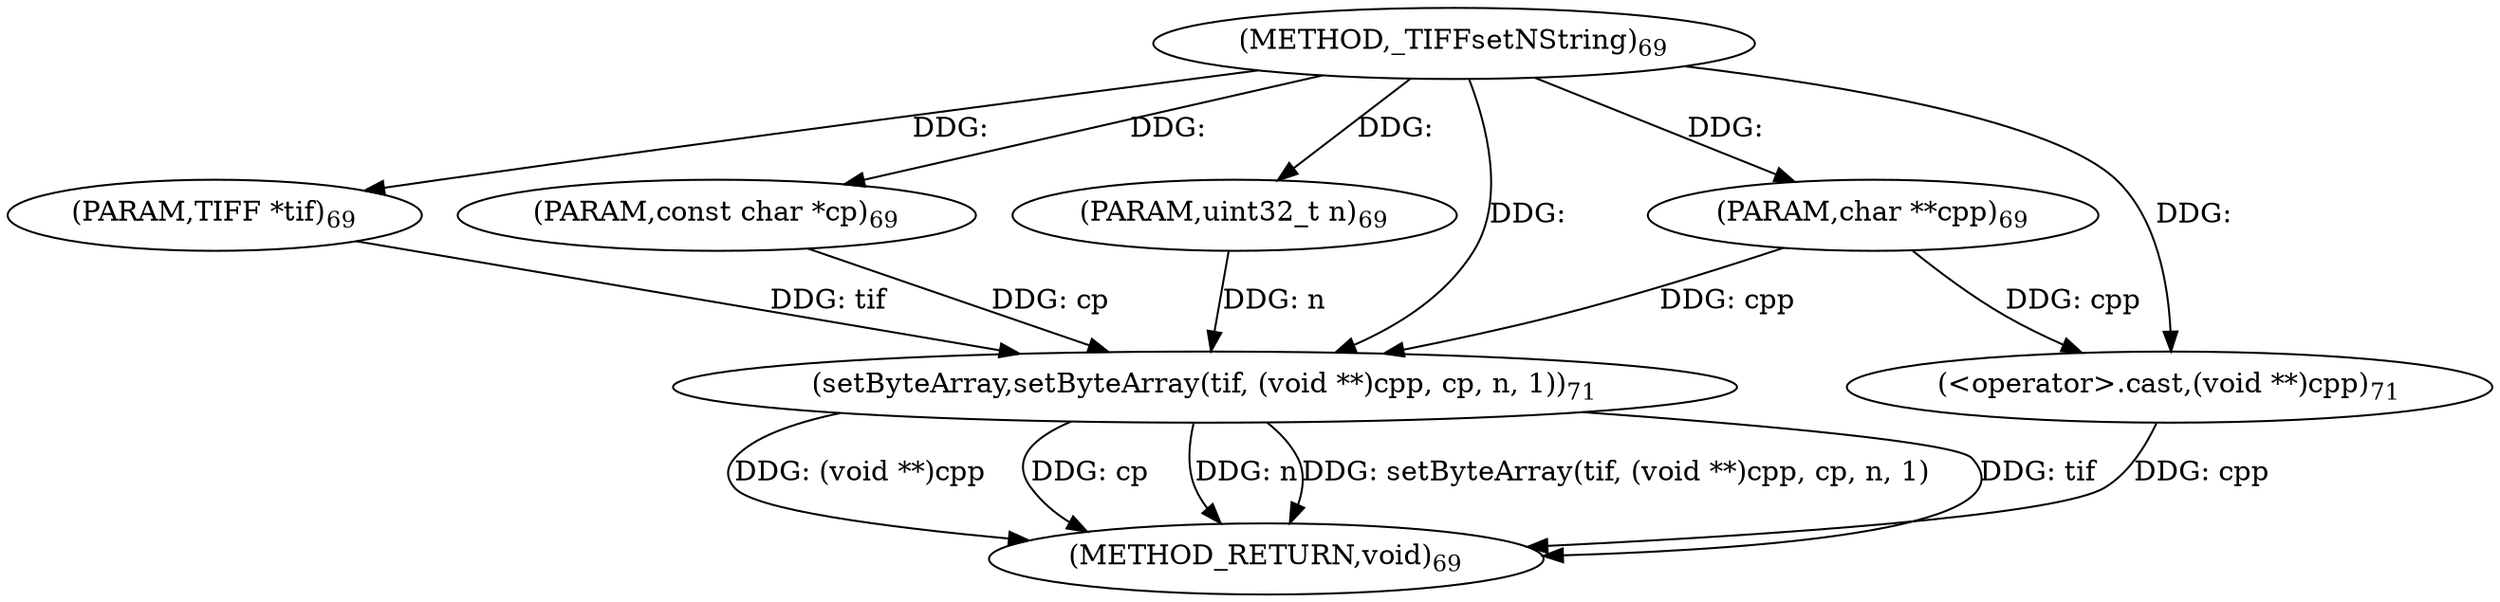 digraph "_TIFFsetNString" {  
"39731" [label = <(METHOD,_TIFFsetNString)<SUB>69</SUB>> ]
"39745" [label = <(METHOD_RETURN,void)<SUB>69</SUB>> ]
"39732" [label = <(PARAM,TIFF *tif)<SUB>69</SUB>> ]
"39733" [label = <(PARAM,char **cpp)<SUB>69</SUB>> ]
"39734" [label = <(PARAM,const char *cp)<SUB>69</SUB>> ]
"39735" [label = <(PARAM,uint32_t n)<SUB>69</SUB>> ]
"39737" [label = <(setByteArray,setByteArray(tif, (void **)cpp, cp, n, 1))<SUB>71</SUB>> ]
"39739" [label = <(&lt;operator&gt;.cast,(void **)cpp)<SUB>71</SUB>> ]
  "39737" -> "39745"  [ label = "DDG: tif"] 
  "39739" -> "39745"  [ label = "DDG: cpp"] 
  "39737" -> "39745"  [ label = "DDG: (void **)cpp"] 
  "39737" -> "39745"  [ label = "DDG: cp"] 
  "39737" -> "39745"  [ label = "DDG: n"] 
  "39737" -> "39745"  [ label = "DDG: setByteArray(tif, (void **)cpp, cp, n, 1)"] 
  "39731" -> "39732"  [ label = "DDG: "] 
  "39731" -> "39733"  [ label = "DDG: "] 
  "39731" -> "39734"  [ label = "DDG: "] 
  "39731" -> "39735"  [ label = "DDG: "] 
  "39732" -> "39737"  [ label = "DDG: tif"] 
  "39731" -> "39737"  [ label = "DDG: "] 
  "39733" -> "39737"  [ label = "DDG: cpp"] 
  "39734" -> "39737"  [ label = "DDG: cp"] 
  "39735" -> "39737"  [ label = "DDG: n"] 
  "39733" -> "39739"  [ label = "DDG: cpp"] 
  "39731" -> "39739"  [ label = "DDG: "] 
}

